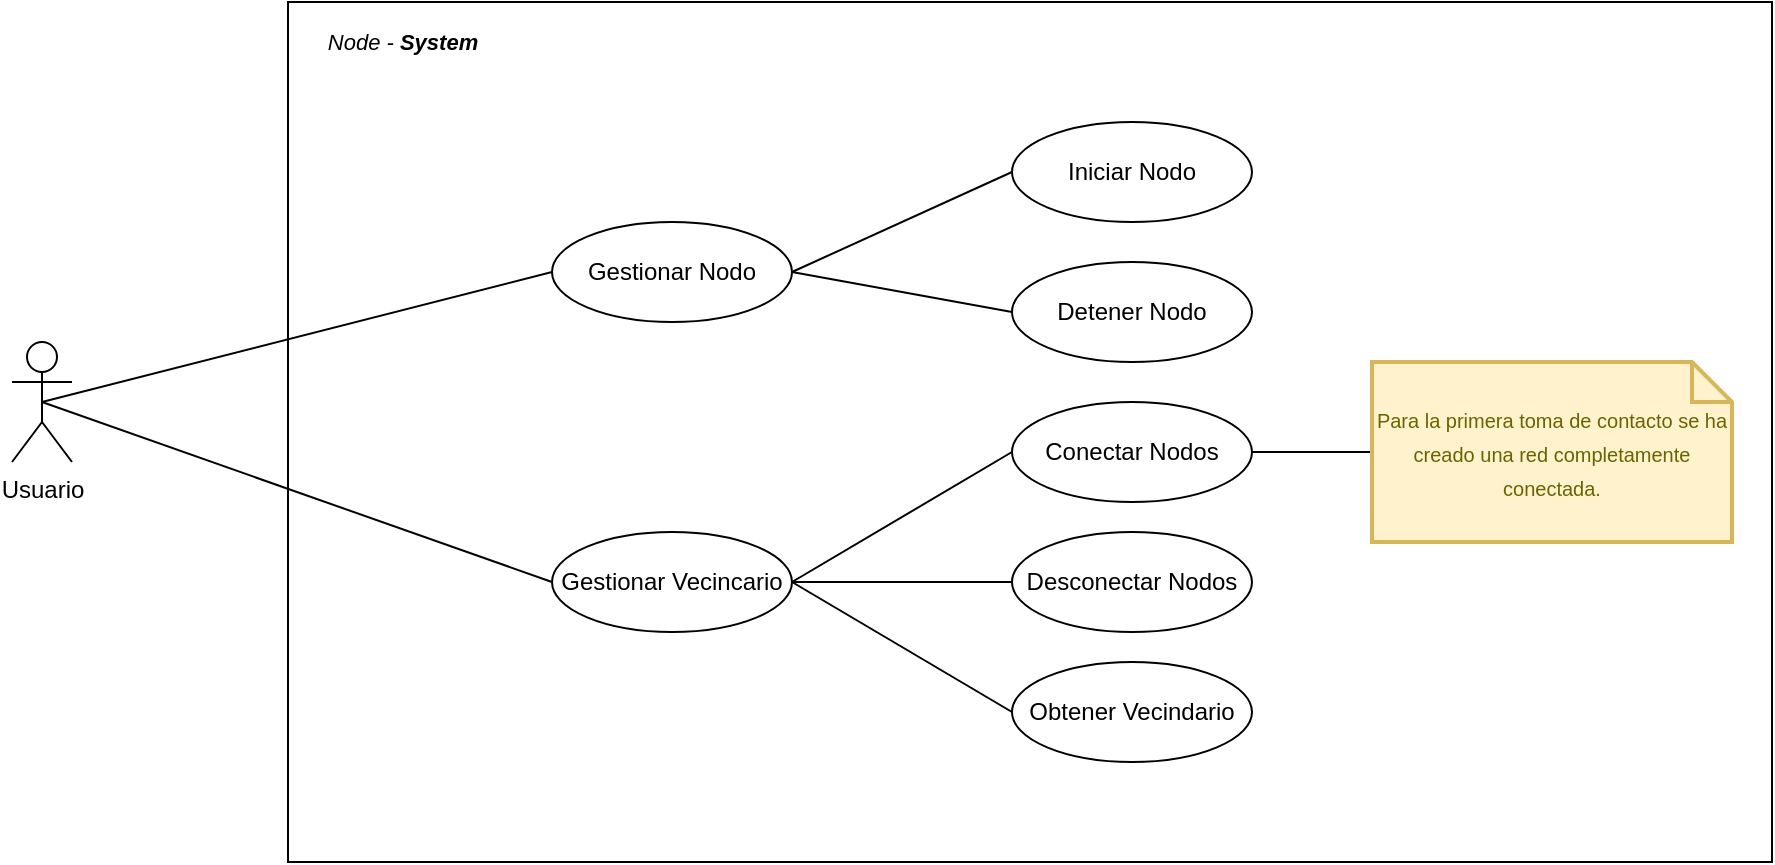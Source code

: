 <mxfile version="18.1.3" type="device"><diagram id="jrkeelXI0zF4yZcgTph3" name="Página-1"><mxGraphModel dx="946" dy="1778" grid="1" gridSize="10" guides="1" tooltips="1" connect="1" arrows="1" fold="1" page="1" pageScale="1" pageWidth="827" pageHeight="1169" math="0" shadow="0"><root><mxCell id="0"/><mxCell id="1" parent="0"/><mxCell id="DZE0XdTWBvlQkKhSvQmA-53" value="" style="rounded=0;whiteSpace=wrap;html=1;fontSize=11;" parent="1" vertex="1"><mxGeometry x="198" y="-120" width="742" height="430" as="geometry"/></mxCell><mxCell id="DZE0XdTWBvlQkKhSvQmA-1" value="Usuario" style="shape=umlActor;verticalLabelPosition=bottom;verticalAlign=top;html=1;" parent="1" vertex="1"><mxGeometry x="60" y="50" width="30" height="60" as="geometry"/></mxCell><mxCell id="DZE0XdTWBvlQkKhSvQmA-64" style="edgeStyle=orthogonalEdgeStyle;rounded=1;orthogonalLoop=1;jettySize=auto;html=1;entryX=1;entryY=0.5;entryDx=0;entryDy=0;fontSize=11;endArrow=none;endFill=0;" parent="1" source="DZE0XdTWBvlQkKhSvQmA-9" target="DZE0XdTWBvlQkKhSvQmA-62" edge="1"><mxGeometry relative="1" as="geometry"/></mxCell><mxCell id="DZE0XdTWBvlQkKhSvQmA-9" value="&lt;font style=&quot;line-height: 0; font-size: 10px;&quot;&gt;Para la primera toma de contacto se ha creado una red completamente conectada.&lt;/font&gt;" style="shape=note;strokeWidth=2;fontSize=14;size=20;whiteSpace=wrap;html=1;fillColor=#fff2cc;strokeColor=#d6b656;fontColor=#666600;" parent="1" vertex="1"><mxGeometry x="740" y="60" width="180" height="90" as="geometry"/></mxCell><mxCell id="DZE0XdTWBvlQkKhSvQmA-31" value="" style="endArrow=none;html=1;rounded=1;fontSize=11;endFill=0;entryX=0;entryY=0.5;entryDx=0;entryDy=0;exitX=0.5;exitY=0.5;exitDx=0;exitDy=0;exitPerimeter=0;" parent="1" source="DZE0XdTWBvlQkKhSvQmA-1" target="DZE0XdTWBvlQkKhSvQmA-56" edge="1"><mxGeometry width="50" height="50" relative="1" as="geometry"><mxPoint x="130" y="170" as="sourcePoint"/><mxPoint x="243.5" y="55" as="targetPoint"/></mxGeometry></mxCell><mxCell id="DZE0XdTWBvlQkKhSvQmA-32" value="" style="endArrow=none;html=1;rounded=1;fontSize=11;endFill=0;entryX=0;entryY=0.5;entryDx=0;entryDy=0;exitX=0.5;exitY=0.5;exitDx=0;exitDy=0;exitPerimeter=0;" parent="1" source="DZE0XdTWBvlQkKhSvQmA-1" target="DZE0XdTWBvlQkKhSvQmA-57" edge="1"><mxGeometry width="50" height="50" relative="1" as="geometry"><mxPoint x="130" y="170" as="sourcePoint"/><mxPoint x="243.5" y="170" as="targetPoint"/></mxGeometry></mxCell><mxCell id="DZE0XdTWBvlQkKhSvQmA-34" value="" style="endArrow=none;html=1;rounded=1;fontSize=11;endFill=0;entryX=0;entryY=0.5;entryDx=0;entryDy=0;exitX=1;exitY=0.5;exitDx=0;exitDy=0;" parent="1" source="DZE0XdTWBvlQkKhSvQmA-56" target="DZE0XdTWBvlQkKhSvQmA-58" edge="1"><mxGeometry width="50" height="50" relative="1" as="geometry"><mxPoint x="387.5" y="55" as="sourcePoint"/><mxPoint x="253.5" y="65" as="targetPoint"/></mxGeometry></mxCell><mxCell id="DZE0XdTWBvlQkKhSvQmA-35" value="" style="endArrow=none;html=1;rounded=1;fontSize=11;endFill=0;entryX=0;entryY=0.5;entryDx=0;entryDy=0;exitX=1;exitY=0.5;exitDx=0;exitDy=0;" parent="1" source="DZE0XdTWBvlQkKhSvQmA-56" target="DZE0XdTWBvlQkKhSvQmA-63" edge="1"><mxGeometry width="50" height="50" relative="1" as="geometry"><mxPoint x="387.5" y="55" as="sourcePoint"/><mxPoint x="483" y="75.0" as="targetPoint"/></mxGeometry></mxCell><mxCell id="DZE0XdTWBvlQkKhSvQmA-36" value="" style="endArrow=none;html=1;rounded=1;fontSize=11;endFill=0;entryX=0;entryY=0.5;entryDx=0;entryDy=0;exitX=1;exitY=0.5;exitDx=0;exitDy=0;" parent="1" source="DZE0XdTWBvlQkKhSvQmA-57" target="DZE0XdTWBvlQkKhSvQmA-62" edge="1"><mxGeometry width="50" height="50" relative="1" as="geometry"><mxPoint x="387.5" y="170" as="sourcePoint"/><mxPoint x="483" y="125.0" as="targetPoint"/></mxGeometry></mxCell><mxCell id="DZE0XdTWBvlQkKhSvQmA-37" value="" style="endArrow=none;html=1;rounded=1;fontSize=11;endFill=0;entryX=0;entryY=0.5;entryDx=0;entryDy=0;exitX=1;exitY=0.5;exitDx=0;exitDy=0;" parent="1" source="DZE0XdTWBvlQkKhSvQmA-57" target="DZE0XdTWBvlQkKhSvQmA-61" edge="1"><mxGeometry width="50" height="50" relative="1" as="geometry"><mxPoint x="387.5" y="170" as="sourcePoint"/><mxPoint x="483" y="170.0" as="targetPoint"/></mxGeometry></mxCell><mxCell id="DZE0XdTWBvlQkKhSvQmA-38" value="" style="endArrow=none;html=1;rounded=1;fontSize=11;endFill=0;entryX=0;entryY=0.5;entryDx=0;entryDy=0;exitX=1;exitY=0.5;exitDx=0;exitDy=0;" parent="1" source="DZE0XdTWBvlQkKhSvQmA-57" target="DZE0XdTWBvlQkKhSvQmA-60" edge="1"><mxGeometry width="50" height="50" relative="1" as="geometry"><mxPoint x="387.5" y="170" as="sourcePoint"/><mxPoint x="483" y="215.0" as="targetPoint"/></mxGeometry></mxCell><mxCell id="DZE0XdTWBvlQkKhSvQmA-55" value="&lt;i&gt;Node - &lt;b&gt;System&lt;/b&gt;&lt;/i&gt;" style="text;html=1;align=center;verticalAlign=middle;resizable=0;points=[];autosize=1;strokeColor=none;fillColor=none;fontSize=11;" parent="1" vertex="1"><mxGeometry x="210" y="-110" width="90" height="20" as="geometry"/></mxCell><mxCell id="DZE0XdTWBvlQkKhSvQmA-56" value="&lt;span style=&quot;font-size: 12px;&quot;&gt;Gestionar Nodo&lt;/span&gt;" style="ellipse;whiteSpace=wrap;html=1;fontSize=11;" parent="1" vertex="1"><mxGeometry x="330" y="-10" width="120" height="50" as="geometry"/></mxCell><mxCell id="DZE0XdTWBvlQkKhSvQmA-57" value="&lt;span style=&quot;font-size: 12px;&quot;&gt;Gestionar Vecincario&lt;/span&gt;" style="ellipse;whiteSpace=wrap;html=1;fontSize=11;" parent="1" vertex="1"><mxGeometry x="330" y="145" width="120" height="50" as="geometry"/></mxCell><mxCell id="DZE0XdTWBvlQkKhSvQmA-58" value="&lt;span style=&quot;font-size: 12px;&quot;&gt;Iniciar Nodo&lt;/span&gt;" style="ellipse;whiteSpace=wrap;html=1;fontSize=11;" parent="1" vertex="1"><mxGeometry x="560" y="-60" width="120" height="50" as="geometry"/></mxCell><mxCell id="DZE0XdTWBvlQkKhSvQmA-60" value="&lt;span style=&quot;font-size: 12px;&quot;&gt;Obtener Vecindario&lt;/span&gt;" style="ellipse;whiteSpace=wrap;html=1;fontSize=11;" parent="1" vertex="1"><mxGeometry x="560" y="210" width="120" height="50" as="geometry"/></mxCell><mxCell id="DZE0XdTWBvlQkKhSvQmA-61" value="&lt;span style=&quot;font-size: 12px;&quot;&gt;Desconectar Nodos&lt;/span&gt;" style="ellipse;whiteSpace=wrap;html=1;fontSize=11;" parent="1" vertex="1"><mxGeometry x="560" y="145" width="120" height="50" as="geometry"/></mxCell><mxCell id="DZE0XdTWBvlQkKhSvQmA-62" value="&lt;span style=&quot;font-size: 12px;&quot;&gt;Conectar Nodos&lt;/span&gt;" style="ellipse;whiteSpace=wrap;html=1;fontSize=11;" parent="1" vertex="1"><mxGeometry x="560" y="80" width="120" height="50" as="geometry"/></mxCell><mxCell id="DZE0XdTWBvlQkKhSvQmA-63" value="&lt;span style=&quot;font-size: 12px;&quot;&gt;Detener Nodo&lt;/span&gt;" style="ellipse;whiteSpace=wrap;html=1;fontSize=11;" parent="1" vertex="1"><mxGeometry x="560" y="10" width="120" height="50" as="geometry"/></mxCell></root></mxGraphModel></diagram></mxfile>